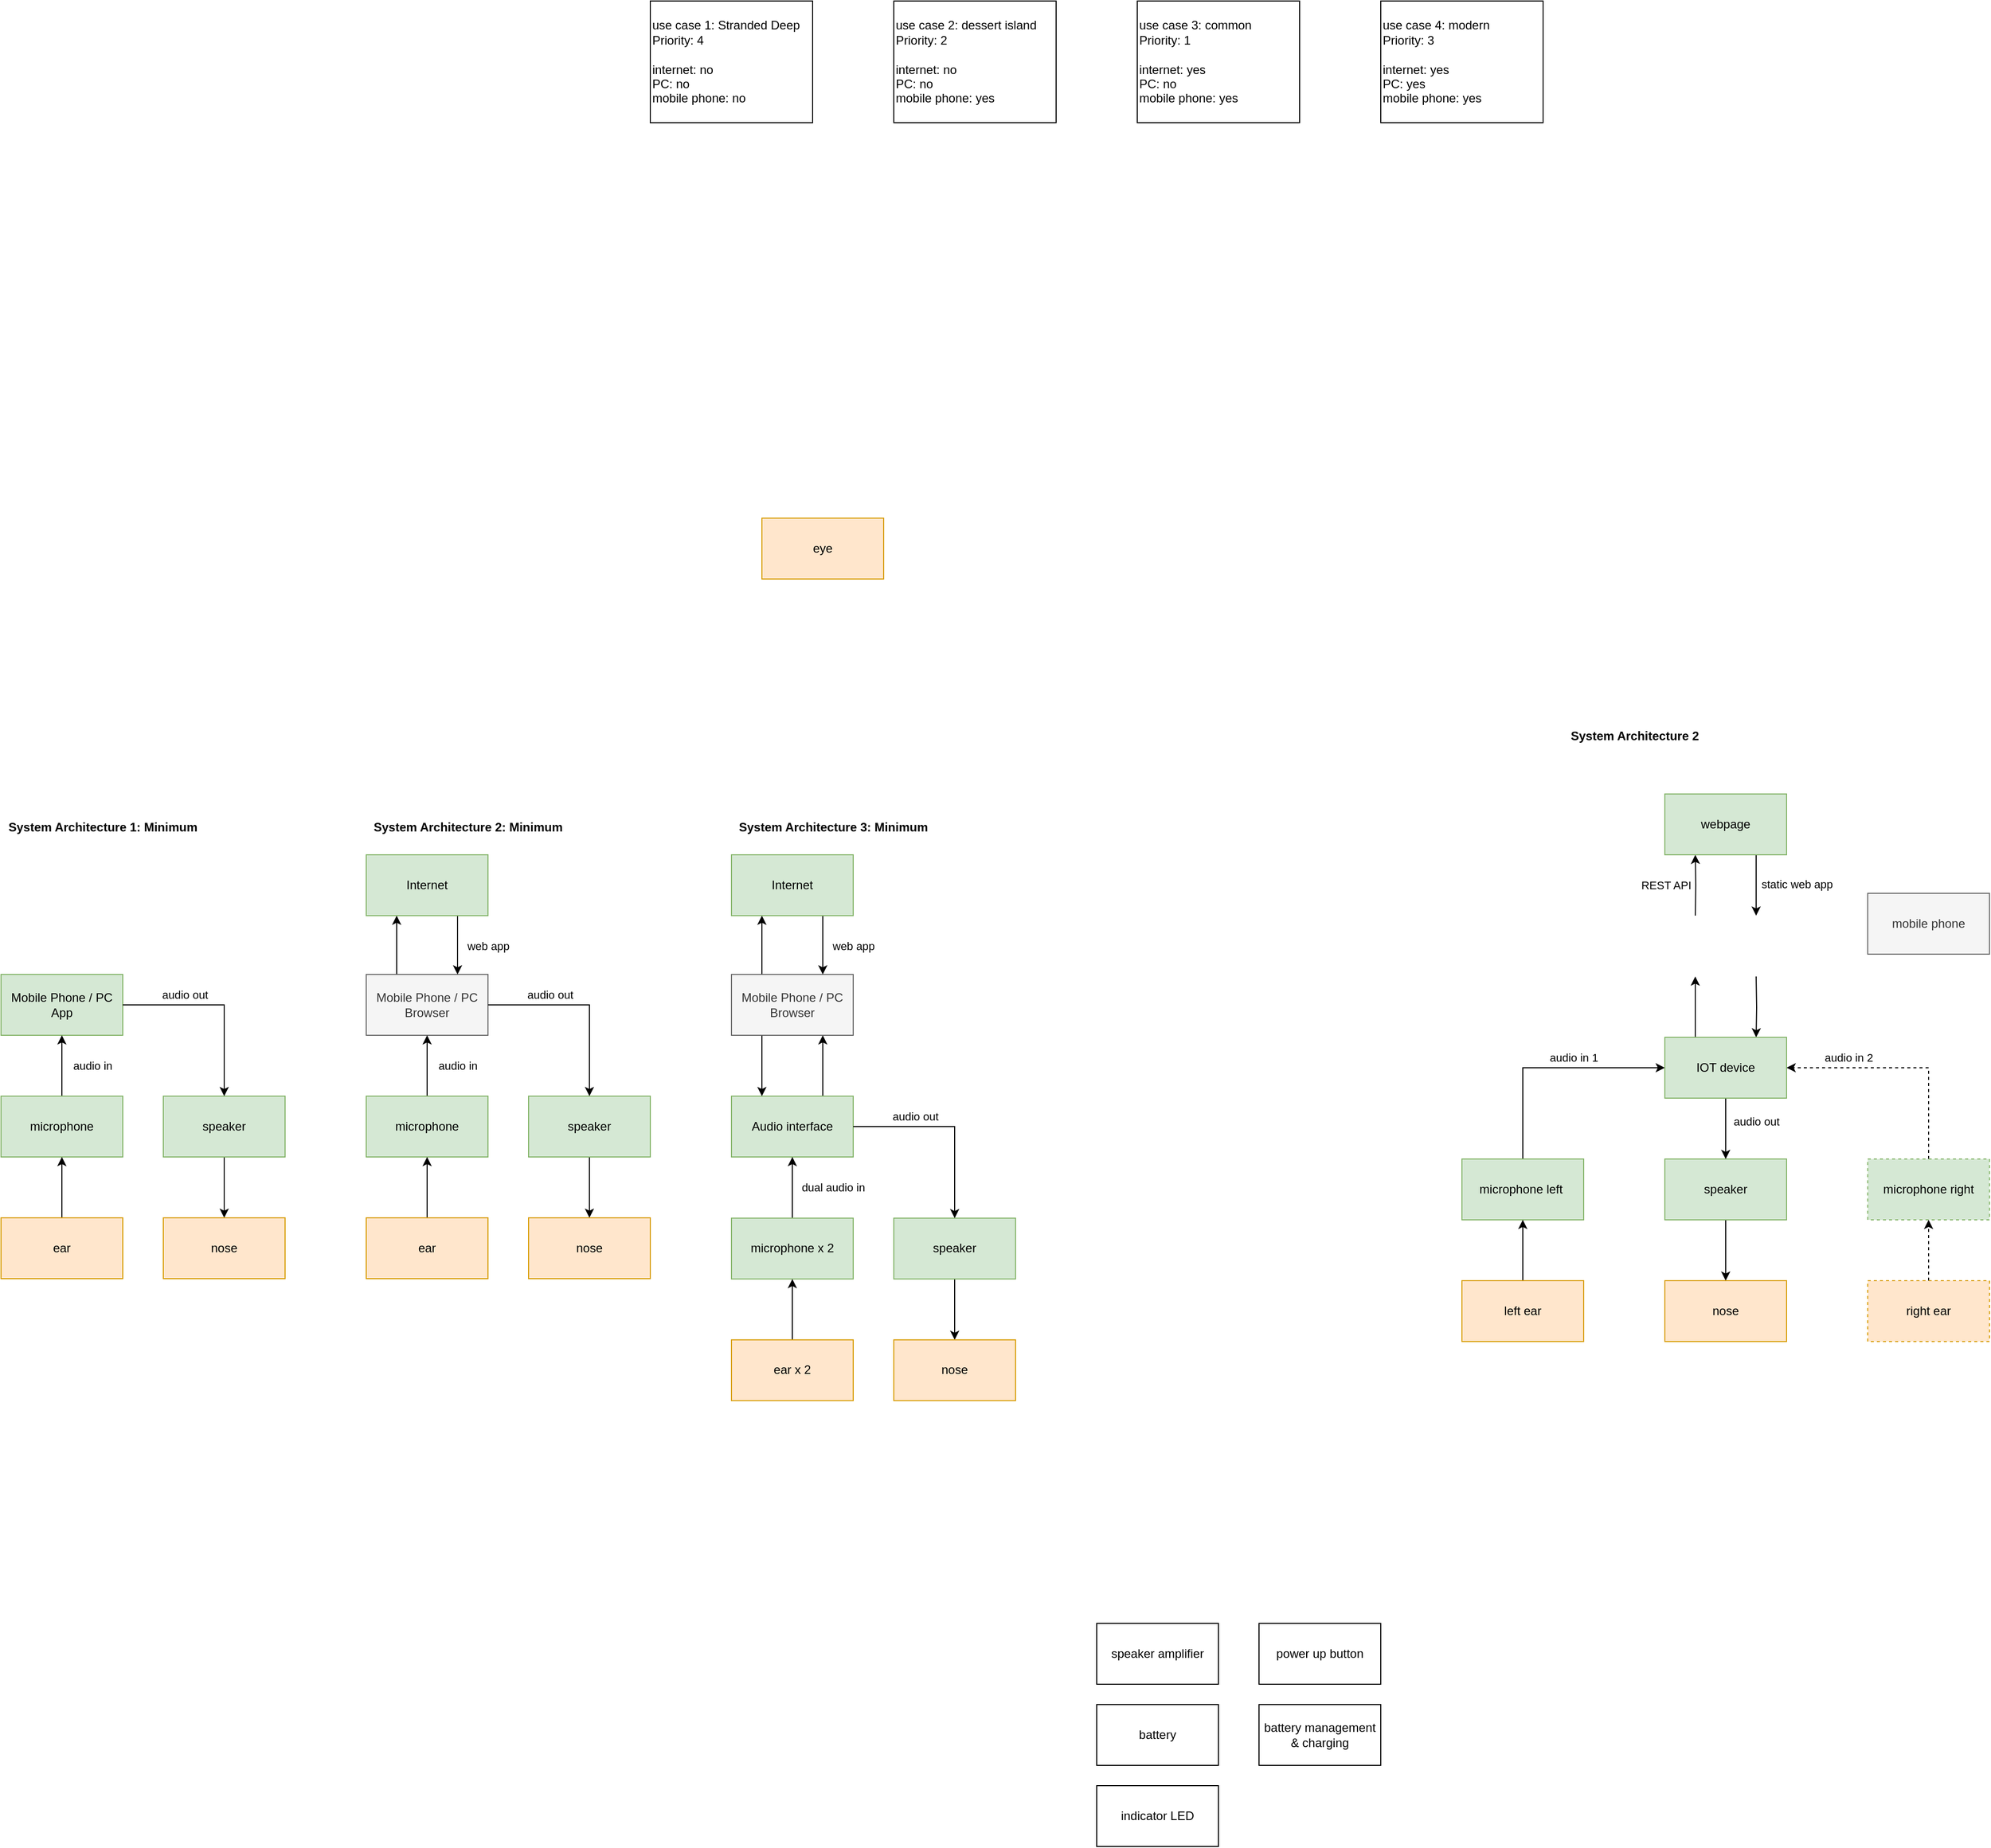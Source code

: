 <mxfile version="24.7.17">
  <diagram name="Page-1" id="6IhHwKpRsi-OPT4KkYLc">
    <mxGraphModel dx="2029" dy="1783" grid="1" gridSize="10" guides="1" tooltips="1" connect="1" arrows="1" fold="1" page="1" pageScale="1" pageWidth="850" pageHeight="1100" math="0" shadow="0">
      <root>
        <mxCell id="0" />
        <mxCell id="1" parent="0" />
        <mxCell id="eqjqtoSwhp137VtK2heI-6" value="battery" style="whiteSpace=wrap;html=1;" vertex="1" parent="1">
          <mxGeometry x="440" y="880" width="120" height="60" as="geometry" />
        </mxCell>
        <mxCell id="eqjqtoSwhp137VtK2heI-7" value="speaker amplifier" style="whiteSpace=wrap;html=1;" vertex="1" parent="1">
          <mxGeometry x="440" y="800" width="120" height="60" as="geometry" />
        </mxCell>
        <mxCell id="eqjqtoSwhp137VtK2heI-8" value="battery management &amp;amp; charging" style="whiteSpace=wrap;html=1;" vertex="1" parent="1">
          <mxGeometry x="600" y="880" width="120" height="60" as="geometry" />
        </mxCell>
        <mxCell id="eqjqtoSwhp137VtK2heI-9" value="power up button" style="whiteSpace=wrap;html=1;" vertex="1" parent="1">
          <mxGeometry x="600" y="800" width="120" height="60" as="geometry" />
        </mxCell>
        <mxCell id="eqjqtoSwhp137VtK2heI-10" value="indicator LED" style="whiteSpace=wrap;html=1;" vertex="1" parent="1">
          <mxGeometry x="440" y="960" width="120" height="60" as="geometry" />
        </mxCell>
        <mxCell id="eqjqtoSwhp137VtK2heI-15" value="eye" style="whiteSpace=wrap;html=1;fillColor=#ffe6cc;strokeColor=#d79b00;" vertex="1" parent="1">
          <mxGeometry x="110" y="-290" width="120" height="60" as="geometry" />
        </mxCell>
        <mxCell id="eqjqtoSwhp137VtK2heI-36" style="edgeStyle=orthogonalEdgeStyle;rounded=0;orthogonalLoop=1;jettySize=auto;html=1;exitX=0.25;exitY=0;exitDx=0;exitDy=0;entryX=0.25;entryY=1;entryDx=0;entryDy=0;" edge="1" parent="1" target="eqjqtoSwhp137VtK2heI-42">
          <mxGeometry relative="1" as="geometry">
            <mxPoint x="1030" y="102" as="sourcePoint" />
          </mxGeometry>
        </mxCell>
        <mxCell id="eqjqtoSwhp137VtK2heI-37" value="REST API" style="edgeLabel;html=1;align=center;verticalAlign=middle;resizable=0;points=[];" vertex="1" connectable="0" parent="eqjqtoSwhp137VtK2heI-36">
          <mxGeometry x="-0.105" relative="1" as="geometry">
            <mxPoint x="-30" y="-3" as="offset" />
          </mxGeometry>
        </mxCell>
        <mxCell id="eqjqtoSwhp137VtK2heI-38" style="edgeStyle=orthogonalEdgeStyle;rounded=0;orthogonalLoop=1;jettySize=auto;html=1;exitX=0.75;exitY=1;exitDx=0;exitDy=0;entryX=0.75;entryY=0;entryDx=0;entryDy=0;" edge="1" parent="1" target="eqjqtoSwhp137VtK2heI-54">
          <mxGeometry relative="1" as="geometry">
            <mxPoint x="1090" y="162" as="sourcePoint" />
          </mxGeometry>
        </mxCell>
        <mxCell id="eqjqtoSwhp137VtK2heI-40" style="edgeStyle=orthogonalEdgeStyle;rounded=0;orthogonalLoop=1;jettySize=auto;html=1;exitX=0.75;exitY=1;exitDx=0;exitDy=0;entryX=0.75;entryY=0;entryDx=0;entryDy=0;" edge="1" parent="1" source="eqjqtoSwhp137VtK2heI-42">
          <mxGeometry relative="1" as="geometry">
            <mxPoint x="1090" y="102" as="targetPoint" />
          </mxGeometry>
        </mxCell>
        <mxCell id="eqjqtoSwhp137VtK2heI-41" value="static web app" style="edgeLabel;html=1;align=center;verticalAlign=middle;resizable=0;points=[];" vertex="1" connectable="0" parent="eqjqtoSwhp137VtK2heI-40">
          <mxGeometry x="-0.04" relative="1" as="geometry">
            <mxPoint x="40" as="offset" />
          </mxGeometry>
        </mxCell>
        <mxCell id="eqjqtoSwhp137VtK2heI-42" value="webpage" style="whiteSpace=wrap;html=1;fillColor=#d5e8d4;strokeColor=#82b366;" vertex="1" parent="1">
          <mxGeometry x="1000" y="-18" width="120" height="60" as="geometry" />
        </mxCell>
        <mxCell id="eqjqtoSwhp137VtK2heI-43" value="" style="edgeStyle=orthogonalEdgeStyle;rounded=0;orthogonalLoop=1;jettySize=auto;html=1;" edge="1" parent="1" source="eqjqtoSwhp137VtK2heI-44" target="eqjqtoSwhp137VtK2heI-55">
          <mxGeometry relative="1" as="geometry" />
        </mxCell>
        <mxCell id="eqjqtoSwhp137VtK2heI-44" value="&lt;div&gt;&lt;span style=&quot;background-color: initial;&quot;&gt;speaker&lt;/span&gt;&lt;br&gt;&lt;/div&gt;" style="whiteSpace=wrap;html=1;fillColor=#d5e8d4;strokeColor=#82b366;" vertex="1" parent="1">
          <mxGeometry x="1000" y="342" width="120" height="60" as="geometry" />
        </mxCell>
        <mxCell id="eqjqtoSwhp137VtK2heI-45" style="edgeStyle=orthogonalEdgeStyle;rounded=0;orthogonalLoop=1;jettySize=auto;html=1;entryX=0;entryY=0.5;entryDx=0;entryDy=0;exitX=0.5;exitY=0;exitDx=0;exitDy=0;" edge="1" parent="1" source="eqjqtoSwhp137VtK2heI-47" target="eqjqtoSwhp137VtK2heI-54">
          <mxGeometry relative="1" as="geometry" />
        </mxCell>
        <mxCell id="eqjqtoSwhp137VtK2heI-46" value="audio in 1" style="edgeLabel;html=1;align=center;verticalAlign=middle;resizable=0;points=[];" vertex="1" connectable="0" parent="eqjqtoSwhp137VtK2heI-45">
          <mxGeometry x="0.114" relative="1" as="geometry">
            <mxPoint x="12" y="-10" as="offset" />
          </mxGeometry>
        </mxCell>
        <mxCell id="eqjqtoSwhp137VtK2heI-47" value="microphone left&amp;nbsp;" style="whiteSpace=wrap;html=1;fillColor=#d5e8d4;strokeColor=#82b366;" vertex="1" parent="1">
          <mxGeometry x="800" y="342" width="120" height="60" as="geometry" />
        </mxCell>
        <mxCell id="eqjqtoSwhp137VtK2heI-48" style="edgeStyle=orthogonalEdgeStyle;rounded=0;orthogonalLoop=1;jettySize=auto;html=1;entryX=1;entryY=0.5;entryDx=0;entryDy=0;exitX=0.5;exitY=0;exitDx=0;exitDy=0;dashed=1;" edge="1" parent="1" source="eqjqtoSwhp137VtK2heI-50" target="eqjqtoSwhp137VtK2heI-54">
          <mxGeometry relative="1" as="geometry" />
        </mxCell>
        <mxCell id="eqjqtoSwhp137VtK2heI-49" value="audio in 2" style="edgeLabel;html=1;align=center;verticalAlign=middle;resizable=0;points=[];" vertex="1" connectable="0" parent="eqjqtoSwhp137VtK2heI-48">
          <mxGeometry x="0.371" y="-2" relative="1" as="geometry">
            <mxPoint x="-12" y="-8" as="offset" />
          </mxGeometry>
        </mxCell>
        <mxCell id="eqjqtoSwhp137VtK2heI-50" value="microphone right" style="whiteSpace=wrap;html=1;dashed=1;fillColor=#d5e8d4;strokeColor=#82b366;" vertex="1" parent="1">
          <mxGeometry x="1200" y="342" width="120" height="60" as="geometry" />
        </mxCell>
        <mxCell id="eqjqtoSwhp137VtK2heI-51" style="edgeStyle=orthogonalEdgeStyle;rounded=0;orthogonalLoop=1;jettySize=auto;html=1;" edge="1" parent="1" source="eqjqtoSwhp137VtK2heI-54" target="eqjqtoSwhp137VtK2heI-44">
          <mxGeometry relative="1" as="geometry" />
        </mxCell>
        <mxCell id="eqjqtoSwhp137VtK2heI-52" value="audio out" style="edgeLabel;html=1;align=center;verticalAlign=middle;resizable=0;points=[];" vertex="1" connectable="0" parent="eqjqtoSwhp137VtK2heI-51">
          <mxGeometry x="-0.25" y="-3" relative="1" as="geometry">
            <mxPoint x="33" as="offset" />
          </mxGeometry>
        </mxCell>
        <mxCell id="eqjqtoSwhp137VtK2heI-53" style="edgeStyle=orthogonalEdgeStyle;rounded=0;orthogonalLoop=1;jettySize=auto;html=1;exitX=0.25;exitY=0;exitDx=0;exitDy=0;entryX=0.25;entryY=1;entryDx=0;entryDy=0;" edge="1" parent="1" source="eqjqtoSwhp137VtK2heI-54">
          <mxGeometry relative="1" as="geometry">
            <mxPoint x="1030" y="162" as="targetPoint" />
          </mxGeometry>
        </mxCell>
        <mxCell id="eqjqtoSwhp137VtK2heI-54" value="IOT device" style="whiteSpace=wrap;html=1;fillColor=#d5e8d4;strokeColor=#82b366;" vertex="1" parent="1">
          <mxGeometry x="1000" y="222" width="120" height="60" as="geometry" />
        </mxCell>
        <mxCell id="eqjqtoSwhp137VtK2heI-55" value="nose" style="whiteSpace=wrap;html=1;fillColor=#ffe6cc;strokeColor=#d79b00;" vertex="1" parent="1">
          <mxGeometry x="1000" y="462" width="120" height="60" as="geometry" />
        </mxCell>
        <mxCell id="eqjqtoSwhp137VtK2heI-56" value="" style="edgeStyle=orthogonalEdgeStyle;rounded=0;orthogonalLoop=1;jettySize=auto;html=1;" edge="1" parent="1" source="eqjqtoSwhp137VtK2heI-57" target="eqjqtoSwhp137VtK2heI-47">
          <mxGeometry relative="1" as="geometry" />
        </mxCell>
        <mxCell id="eqjqtoSwhp137VtK2heI-57" value="left ear" style="whiteSpace=wrap;html=1;fillColor=#ffe6cc;strokeColor=#d79b00;" vertex="1" parent="1">
          <mxGeometry x="800" y="462" width="120" height="60" as="geometry" />
        </mxCell>
        <mxCell id="eqjqtoSwhp137VtK2heI-58" value="" style="edgeStyle=orthogonalEdgeStyle;rounded=0;orthogonalLoop=1;jettySize=auto;html=1;dashed=1;" edge="1" parent="1" source="eqjqtoSwhp137VtK2heI-59" target="eqjqtoSwhp137VtK2heI-50">
          <mxGeometry relative="1" as="geometry" />
        </mxCell>
        <mxCell id="eqjqtoSwhp137VtK2heI-59" value="right ear" style="whiteSpace=wrap;html=1;fillColor=#ffe6cc;strokeColor=#d79b00;dashed=1;" vertex="1" parent="1">
          <mxGeometry x="1200" y="462" width="120" height="60" as="geometry" />
        </mxCell>
        <mxCell id="eqjqtoSwhp137VtK2heI-60" value="System Architecture 2" style="text;html=1;align=center;verticalAlign=middle;resizable=0;points=[];autosize=1;strokeColor=none;fillColor=none;fontStyle=1" vertex="1" parent="1">
          <mxGeometry x="900" y="-90" width="140" height="30" as="geometry" />
        </mxCell>
        <mxCell id="eqjqtoSwhp137VtK2heI-62" value="mobile phone" style="whiteSpace=wrap;html=1;fillColor=#f5f5f5;fontColor=#333333;strokeColor=#666666;" vertex="1" parent="1">
          <mxGeometry x="1200" y="80" width="120" height="60" as="geometry" />
        </mxCell>
        <mxCell id="eqjqtoSwhp137VtK2heI-63" value="use case 1:&amp;nbsp;Stranded Deep&lt;div&gt;&lt;span style=&quot;color: rgb(0, 0, 0);&quot;&gt;Priority: 4&lt;/span&gt;&lt;br&gt;&lt;/div&gt;&lt;div&gt;&lt;span style=&quot;color: rgb(0, 0, 0);&quot;&gt;&lt;br&gt;&lt;/span&gt;&lt;/div&gt;&lt;div&gt;internet: no&lt;/div&gt;&lt;div&gt;PC: no&lt;br&gt;mobile phone: no&lt;/div&gt;" style="whiteSpace=wrap;html=1;align=left;" vertex="1" parent="1">
          <mxGeometry y="-800" width="160" height="120" as="geometry" />
        </mxCell>
        <mxCell id="eqjqtoSwhp137VtK2heI-64" value="use case 2: dessert island&lt;div&gt;Priority: 2&lt;br&gt;&lt;div&gt;&lt;br&gt;&lt;/div&gt;&lt;div&gt;internet: no&lt;/div&gt;&lt;div&gt;PC: no&lt;br&gt;mobile phone: yes&lt;/div&gt;&lt;/div&gt;" style="whiteSpace=wrap;html=1;align=left;" vertex="1" parent="1">
          <mxGeometry x="240" y="-800" width="160" height="120" as="geometry" />
        </mxCell>
        <mxCell id="eqjqtoSwhp137VtK2heI-65" value="use case 3: common&lt;div&gt;Priority: 1&lt;/div&gt;&lt;div&gt;&lt;br&gt;&lt;/div&gt;&lt;div&gt;internet: yes&lt;/div&gt;&lt;div&gt;PC: no&lt;br&gt;mobile phone: yes&lt;/div&gt;" style="whiteSpace=wrap;html=1;align=left;" vertex="1" parent="1">
          <mxGeometry x="480" y="-800" width="160" height="120" as="geometry" />
        </mxCell>
        <mxCell id="eqjqtoSwhp137VtK2heI-67" value="use case 4: modern&lt;div&gt;Priority: 3&lt;br&gt;&lt;/div&gt;&lt;div&gt;&lt;br&gt;&lt;/div&gt;&lt;div&gt;internet: yes&lt;/div&gt;&lt;div&gt;PC: yes&lt;br&gt;mobile phone: yes&lt;/div&gt;" style="whiteSpace=wrap;html=1;align=left;" vertex="1" parent="1">
          <mxGeometry x="720" y="-800" width="160" height="120" as="geometry" />
        </mxCell>
        <mxCell id="eqjqtoSwhp137VtK2heI-105" style="edgeStyle=orthogonalEdgeStyle;rounded=0;orthogonalLoop=1;jettySize=auto;html=1;exitX=0.25;exitY=0;exitDx=0;exitDy=0;entryX=0.25;entryY=1;entryDx=0;entryDy=0;" edge="1" parent="1" source="eqjqtoSwhp137VtK2heI-72" target="eqjqtoSwhp137VtK2heI-92">
          <mxGeometry relative="1" as="geometry" />
        </mxCell>
        <mxCell id="eqjqtoSwhp137VtK2heI-72" value="Mobile Phone / PC Browser" style="whiteSpace=wrap;html=1;fillColor=#f5f5f5;strokeColor=#666666;fontColor=#333333;" vertex="1" parent="1">
          <mxGeometry x="-280" y="160" width="120" height="60" as="geometry" />
        </mxCell>
        <mxCell id="eqjqtoSwhp137VtK2heI-76" value="" style="edgeStyle=orthogonalEdgeStyle;rounded=0;orthogonalLoop=1;jettySize=auto;html=1;" edge="1" parent="1" source="eqjqtoSwhp137VtK2heI-77" target="eqjqtoSwhp137VtK2heI-86">
          <mxGeometry relative="1" as="geometry" />
        </mxCell>
        <mxCell id="eqjqtoSwhp137VtK2heI-77" value="&lt;div&gt;&lt;span style=&quot;background-color: initial;&quot;&gt;speaker&lt;/span&gt;&lt;br&gt;&lt;/div&gt;" style="whiteSpace=wrap;html=1;fillColor=#d5e8d4;strokeColor=#82b366;" vertex="1" parent="1">
          <mxGeometry x="-120" y="280" width="120" height="60" as="geometry" />
        </mxCell>
        <mxCell id="eqjqtoSwhp137VtK2heI-78" style="edgeStyle=orthogonalEdgeStyle;rounded=0;orthogonalLoop=1;jettySize=auto;html=1;entryX=0.5;entryY=1;entryDx=0;entryDy=0;exitX=0.5;exitY=0;exitDx=0;exitDy=0;" edge="1" parent="1" source="eqjqtoSwhp137VtK2heI-80" target="eqjqtoSwhp137VtK2heI-72">
          <mxGeometry relative="1" as="geometry">
            <mxPoint x="-200.0" y="310" as="targetPoint" />
          </mxGeometry>
        </mxCell>
        <mxCell id="eqjqtoSwhp137VtK2heI-79" value="audio in" style="edgeLabel;html=1;align=center;verticalAlign=middle;resizable=0;points=[];" vertex="1" connectable="0" parent="eqjqtoSwhp137VtK2heI-78">
          <mxGeometry x="0.114" relative="1" as="geometry">
            <mxPoint x="30" y="3" as="offset" />
          </mxGeometry>
        </mxCell>
        <mxCell id="eqjqtoSwhp137VtK2heI-80" value="microphone" style="whiteSpace=wrap;html=1;fillColor=#d5e8d4;strokeColor=#82b366;" vertex="1" parent="1">
          <mxGeometry x="-280" y="280" width="120" height="60" as="geometry" />
        </mxCell>
        <mxCell id="eqjqtoSwhp137VtK2heI-81" style="edgeStyle=orthogonalEdgeStyle;rounded=0;orthogonalLoop=1;jettySize=auto;html=1;exitX=1;exitY=0.5;exitDx=0;exitDy=0;" edge="1" parent="1" source="eqjqtoSwhp137VtK2heI-72" target="eqjqtoSwhp137VtK2heI-77">
          <mxGeometry relative="1" as="geometry">
            <mxPoint x="-140.0" y="340" as="sourcePoint" />
          </mxGeometry>
        </mxCell>
        <mxCell id="eqjqtoSwhp137VtK2heI-82" value="audio out" style="edgeLabel;html=1;align=center;verticalAlign=middle;resizable=0;points=[];" vertex="1" connectable="0" parent="eqjqtoSwhp137VtK2heI-81">
          <mxGeometry x="-0.25" y="-3" relative="1" as="geometry">
            <mxPoint x="-11" y="-13" as="offset" />
          </mxGeometry>
        </mxCell>
        <mxCell id="eqjqtoSwhp137VtK2heI-86" value="nose" style="whiteSpace=wrap;html=1;fillColor=#ffe6cc;strokeColor=#d79b00;" vertex="1" parent="1">
          <mxGeometry x="-120" y="400" width="120" height="60" as="geometry" />
        </mxCell>
        <mxCell id="eqjqtoSwhp137VtK2heI-87" value="" style="edgeStyle=orthogonalEdgeStyle;rounded=0;orthogonalLoop=1;jettySize=auto;html=1;" edge="1" parent="1" source="eqjqtoSwhp137VtK2heI-88" target="eqjqtoSwhp137VtK2heI-80">
          <mxGeometry relative="1" as="geometry" />
        </mxCell>
        <mxCell id="eqjqtoSwhp137VtK2heI-88" value="ear" style="whiteSpace=wrap;html=1;fillColor=#ffe6cc;strokeColor=#d79b00;" vertex="1" parent="1">
          <mxGeometry x="-280" y="400" width="120" height="60" as="geometry" />
        </mxCell>
        <mxCell id="eqjqtoSwhp137VtK2heI-89" value="System Architecture 2: Minimum" style="text;html=1;align=center;verticalAlign=middle;resizable=0;points=[];autosize=1;strokeColor=none;fillColor=none;fontStyle=1" vertex="1" parent="1">
          <mxGeometry x="-280" width="200" height="30" as="geometry" />
        </mxCell>
        <mxCell id="eqjqtoSwhp137VtK2heI-106" style="edgeStyle=orthogonalEdgeStyle;rounded=0;orthogonalLoop=1;jettySize=auto;html=1;exitX=0.75;exitY=1;exitDx=0;exitDy=0;entryX=0.75;entryY=0;entryDx=0;entryDy=0;" edge="1" parent="1" source="eqjqtoSwhp137VtK2heI-92" target="eqjqtoSwhp137VtK2heI-72">
          <mxGeometry relative="1" as="geometry" />
        </mxCell>
        <mxCell id="eqjqtoSwhp137VtK2heI-107" value="web app" style="edgeLabel;html=1;align=center;verticalAlign=middle;resizable=0;points=[];" vertex="1" connectable="0" parent="eqjqtoSwhp137VtK2heI-106">
          <mxGeometry x="-0.136" relative="1" as="geometry">
            <mxPoint x="30" y="5" as="offset" />
          </mxGeometry>
        </mxCell>
        <mxCell id="eqjqtoSwhp137VtK2heI-92" value="Internet" style="whiteSpace=wrap;html=1;fillColor=#d5e8d4;strokeColor=#82b366;" vertex="1" parent="1">
          <mxGeometry x="-280" y="42" width="120" height="60" as="geometry" />
        </mxCell>
        <mxCell id="eqjqtoSwhp137VtK2heI-93" value="Mobile Phone / PC App" style="whiteSpace=wrap;html=1;fillColor=#d5e8d4;strokeColor=#82b366;" vertex="1" parent="1">
          <mxGeometry x="-640" y="160" width="120" height="60" as="geometry" />
        </mxCell>
        <mxCell id="eqjqtoSwhp137VtK2heI-94" value="" style="edgeStyle=orthogonalEdgeStyle;rounded=0;orthogonalLoop=1;jettySize=auto;html=1;" edge="1" parent="1" source="eqjqtoSwhp137VtK2heI-95" target="eqjqtoSwhp137VtK2heI-101">
          <mxGeometry relative="1" as="geometry" />
        </mxCell>
        <mxCell id="eqjqtoSwhp137VtK2heI-95" value="&lt;div&gt;&lt;span style=&quot;background-color: initial;&quot;&gt;speaker&lt;/span&gt;&lt;br&gt;&lt;/div&gt;" style="whiteSpace=wrap;html=1;fillColor=#d5e8d4;strokeColor=#82b366;" vertex="1" parent="1">
          <mxGeometry x="-480" y="280" width="120" height="60" as="geometry" />
        </mxCell>
        <mxCell id="eqjqtoSwhp137VtK2heI-96" style="edgeStyle=orthogonalEdgeStyle;rounded=0;orthogonalLoop=1;jettySize=auto;html=1;entryX=0.5;entryY=1;entryDx=0;entryDy=0;exitX=0.5;exitY=0;exitDx=0;exitDy=0;" edge="1" parent="1" source="eqjqtoSwhp137VtK2heI-98" target="eqjqtoSwhp137VtK2heI-93">
          <mxGeometry relative="1" as="geometry">
            <mxPoint x="-560.0" y="310" as="targetPoint" />
          </mxGeometry>
        </mxCell>
        <mxCell id="eqjqtoSwhp137VtK2heI-97" value="audio in" style="edgeLabel;html=1;align=center;verticalAlign=middle;resizable=0;points=[];" vertex="1" connectable="0" parent="eqjqtoSwhp137VtK2heI-96">
          <mxGeometry x="0.114" relative="1" as="geometry">
            <mxPoint x="30" y="3" as="offset" />
          </mxGeometry>
        </mxCell>
        <mxCell id="eqjqtoSwhp137VtK2heI-98" value="microphone" style="whiteSpace=wrap;html=1;fillColor=#d5e8d4;strokeColor=#82b366;" vertex="1" parent="1">
          <mxGeometry x="-640" y="280" width="120" height="60" as="geometry" />
        </mxCell>
        <mxCell id="eqjqtoSwhp137VtK2heI-99" style="edgeStyle=orthogonalEdgeStyle;rounded=0;orthogonalLoop=1;jettySize=auto;html=1;exitX=1;exitY=0.5;exitDx=0;exitDy=0;" edge="1" parent="1" source="eqjqtoSwhp137VtK2heI-93" target="eqjqtoSwhp137VtK2heI-95">
          <mxGeometry relative="1" as="geometry">
            <mxPoint x="-500.0" y="340" as="sourcePoint" />
          </mxGeometry>
        </mxCell>
        <mxCell id="eqjqtoSwhp137VtK2heI-100" value="audio out" style="edgeLabel;html=1;align=center;verticalAlign=middle;resizable=0;points=[];" vertex="1" connectable="0" parent="eqjqtoSwhp137VtK2heI-99">
          <mxGeometry x="-0.25" y="-3" relative="1" as="geometry">
            <mxPoint x="-11" y="-13" as="offset" />
          </mxGeometry>
        </mxCell>
        <mxCell id="eqjqtoSwhp137VtK2heI-101" value="nose" style="whiteSpace=wrap;html=1;fillColor=#ffe6cc;strokeColor=#d79b00;" vertex="1" parent="1">
          <mxGeometry x="-480" y="400" width="120" height="60" as="geometry" />
        </mxCell>
        <mxCell id="eqjqtoSwhp137VtK2heI-102" value="" style="edgeStyle=orthogonalEdgeStyle;rounded=0;orthogonalLoop=1;jettySize=auto;html=1;" edge="1" parent="1" source="eqjqtoSwhp137VtK2heI-103" target="eqjqtoSwhp137VtK2heI-98">
          <mxGeometry relative="1" as="geometry" />
        </mxCell>
        <mxCell id="eqjqtoSwhp137VtK2heI-103" value="ear" style="whiteSpace=wrap;html=1;fillColor=#ffe6cc;strokeColor=#d79b00;" vertex="1" parent="1">
          <mxGeometry x="-640" y="400" width="120" height="60" as="geometry" />
        </mxCell>
        <mxCell id="eqjqtoSwhp137VtK2heI-104" value="System Architecture 1: Minimum" style="text;html=1;align=center;verticalAlign=middle;resizable=0;points=[];autosize=1;strokeColor=none;fillColor=none;fontStyle=1" vertex="1" parent="1">
          <mxGeometry x="-640" width="200" height="30" as="geometry" />
        </mxCell>
        <mxCell id="eqjqtoSwhp137VtK2heI-126" style="edgeStyle=orthogonalEdgeStyle;rounded=0;orthogonalLoop=1;jettySize=auto;html=1;exitX=0.75;exitY=0;exitDx=0;exitDy=0;entryX=0.75;entryY=1;entryDx=0;entryDy=0;" edge="1" parent="1" source="eqjqtoSwhp137VtK2heI-108" target="eqjqtoSwhp137VtK2heI-110">
          <mxGeometry relative="1" as="geometry" />
        </mxCell>
        <mxCell id="eqjqtoSwhp137VtK2heI-108" value="Audio interface" style="whiteSpace=wrap;html=1;fillColor=#d5e8d4;strokeColor=#82b366;" vertex="1" parent="1">
          <mxGeometry x="80" y="280" width="120" height="60" as="geometry" />
        </mxCell>
        <mxCell id="eqjqtoSwhp137VtK2heI-109" style="edgeStyle=orthogonalEdgeStyle;rounded=0;orthogonalLoop=1;jettySize=auto;html=1;exitX=0.25;exitY=0;exitDx=0;exitDy=0;entryX=0.25;entryY=1;entryDx=0;entryDy=0;" edge="1" parent="1" source="eqjqtoSwhp137VtK2heI-110" target="eqjqtoSwhp137VtK2heI-124">
          <mxGeometry relative="1" as="geometry" />
        </mxCell>
        <mxCell id="eqjqtoSwhp137VtK2heI-125" style="edgeStyle=orthogonalEdgeStyle;rounded=0;orthogonalLoop=1;jettySize=auto;html=1;exitX=0.25;exitY=1;exitDx=0;exitDy=0;entryX=0.25;entryY=0;entryDx=0;entryDy=0;" edge="1" parent="1" source="eqjqtoSwhp137VtK2heI-110" target="eqjqtoSwhp137VtK2heI-108">
          <mxGeometry relative="1" as="geometry" />
        </mxCell>
        <mxCell id="eqjqtoSwhp137VtK2heI-110" value="Mobile Phone / PC Browser" style="whiteSpace=wrap;html=1;fillColor=#f5f5f5;strokeColor=#666666;fontColor=#333333;" vertex="1" parent="1">
          <mxGeometry x="80" y="160" width="120" height="60" as="geometry" />
        </mxCell>
        <mxCell id="eqjqtoSwhp137VtK2heI-111" value="" style="edgeStyle=orthogonalEdgeStyle;rounded=0;orthogonalLoop=1;jettySize=auto;html=1;" edge="1" parent="1" source="eqjqtoSwhp137VtK2heI-112" target="eqjqtoSwhp137VtK2heI-118">
          <mxGeometry relative="1" as="geometry" />
        </mxCell>
        <mxCell id="eqjqtoSwhp137VtK2heI-112" value="&lt;div&gt;&lt;span style=&quot;background-color: initial;&quot;&gt;speaker&lt;/span&gt;&lt;br&gt;&lt;/div&gt;" style="whiteSpace=wrap;html=1;fillColor=#d5e8d4;strokeColor=#82b366;" vertex="1" parent="1">
          <mxGeometry x="240" y="400.33" width="120" height="60" as="geometry" />
        </mxCell>
        <mxCell id="eqjqtoSwhp137VtK2heI-113" style="edgeStyle=orthogonalEdgeStyle;rounded=0;orthogonalLoop=1;jettySize=auto;html=1;exitX=0.5;exitY=0;exitDx=0;exitDy=0;" edge="1" parent="1" source="eqjqtoSwhp137VtK2heI-115" target="eqjqtoSwhp137VtK2heI-108">
          <mxGeometry relative="1" as="geometry">
            <mxPoint x="160.0" y="350" as="targetPoint" />
          </mxGeometry>
        </mxCell>
        <mxCell id="eqjqtoSwhp137VtK2heI-114" value="dual audio in" style="edgeLabel;html=1;align=center;verticalAlign=middle;resizable=0;points=[];" vertex="1" connectable="0" parent="eqjqtoSwhp137VtK2heI-113">
          <mxGeometry x="0.114" relative="1" as="geometry">
            <mxPoint x="40" y="3" as="offset" />
          </mxGeometry>
        </mxCell>
        <mxCell id="eqjqtoSwhp137VtK2heI-115" value="microphone x 2" style="whiteSpace=wrap;html=1;fillColor=#d5e8d4;strokeColor=#82b366;" vertex="1" parent="1">
          <mxGeometry x="80" y="400.33" width="120" height="60" as="geometry" />
        </mxCell>
        <mxCell id="eqjqtoSwhp137VtK2heI-116" style="edgeStyle=orthogonalEdgeStyle;rounded=0;orthogonalLoop=1;jettySize=auto;html=1;exitX=1;exitY=0.5;exitDx=0;exitDy=0;" edge="1" parent="1" source="eqjqtoSwhp137VtK2heI-108" target="eqjqtoSwhp137VtK2heI-112">
          <mxGeometry relative="1" as="geometry">
            <mxPoint x="220.0" y="380" as="sourcePoint" />
          </mxGeometry>
        </mxCell>
        <mxCell id="eqjqtoSwhp137VtK2heI-117" value="audio out" style="edgeLabel;html=1;align=center;verticalAlign=middle;resizable=0;points=[];" vertex="1" connectable="0" parent="eqjqtoSwhp137VtK2heI-116">
          <mxGeometry x="-0.25" y="-3" relative="1" as="geometry">
            <mxPoint x="-11" y="-13" as="offset" />
          </mxGeometry>
        </mxCell>
        <mxCell id="eqjqtoSwhp137VtK2heI-118" value="nose" style="whiteSpace=wrap;html=1;fillColor=#ffe6cc;strokeColor=#d79b00;" vertex="1" parent="1">
          <mxGeometry x="240" y="520.33" width="120" height="60" as="geometry" />
        </mxCell>
        <mxCell id="eqjqtoSwhp137VtK2heI-119" value="" style="edgeStyle=orthogonalEdgeStyle;rounded=0;orthogonalLoop=1;jettySize=auto;html=1;" edge="1" parent="1" source="eqjqtoSwhp137VtK2heI-120" target="eqjqtoSwhp137VtK2heI-115">
          <mxGeometry relative="1" as="geometry" />
        </mxCell>
        <mxCell id="eqjqtoSwhp137VtK2heI-120" value="ear x 2" style="whiteSpace=wrap;html=1;fillColor=#ffe6cc;strokeColor=#d79b00;" vertex="1" parent="1">
          <mxGeometry x="80" y="520.33" width="120" height="60" as="geometry" />
        </mxCell>
        <mxCell id="eqjqtoSwhp137VtK2heI-121" value="System Architecture 3: Minimum" style="text;html=1;align=center;verticalAlign=middle;resizable=0;points=[];autosize=1;strokeColor=none;fillColor=none;fontStyle=1" vertex="1" parent="1">
          <mxGeometry x="80" width="200" height="30" as="geometry" />
        </mxCell>
        <mxCell id="eqjqtoSwhp137VtK2heI-122" style="edgeStyle=orthogonalEdgeStyle;rounded=0;orthogonalLoop=1;jettySize=auto;html=1;exitX=0.75;exitY=1;exitDx=0;exitDy=0;entryX=0.75;entryY=0;entryDx=0;entryDy=0;" edge="1" parent="1" source="eqjqtoSwhp137VtK2heI-124" target="eqjqtoSwhp137VtK2heI-110">
          <mxGeometry relative="1" as="geometry" />
        </mxCell>
        <mxCell id="eqjqtoSwhp137VtK2heI-123" value="web app" style="edgeLabel;html=1;align=center;verticalAlign=middle;resizable=0;points=[];" vertex="1" connectable="0" parent="eqjqtoSwhp137VtK2heI-122">
          <mxGeometry x="-0.136" relative="1" as="geometry">
            <mxPoint x="30" y="5" as="offset" />
          </mxGeometry>
        </mxCell>
        <mxCell id="eqjqtoSwhp137VtK2heI-124" value="Internet" style="whiteSpace=wrap;html=1;fillColor=#d5e8d4;strokeColor=#82b366;" vertex="1" parent="1">
          <mxGeometry x="80" y="42" width="120" height="60" as="geometry" />
        </mxCell>
      </root>
    </mxGraphModel>
  </diagram>
</mxfile>
